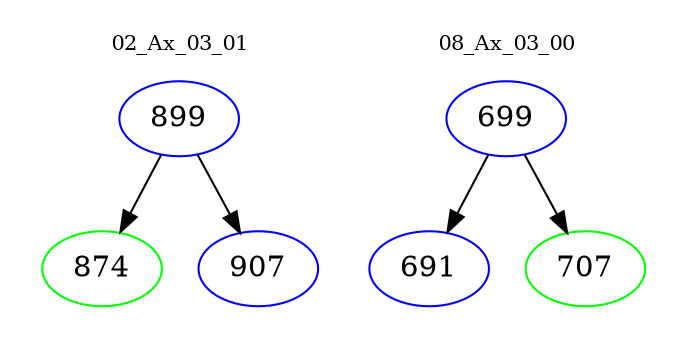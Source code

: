 digraph{
subgraph cluster_0 {
color = white
label = "02_Ax_03_01";
fontsize=10;
T0_899 [label="899", color="blue"]
T0_899 -> T0_874 [color="black"]
T0_874 [label="874", color="green"]
T0_899 -> T0_907 [color="black"]
T0_907 [label="907", color="blue"]
}
subgraph cluster_1 {
color = white
label = "08_Ax_03_00";
fontsize=10;
T1_699 [label="699", color="blue"]
T1_699 -> T1_691 [color="black"]
T1_691 [label="691", color="blue"]
T1_699 -> T1_707 [color="black"]
T1_707 [label="707", color="green"]
}
}
